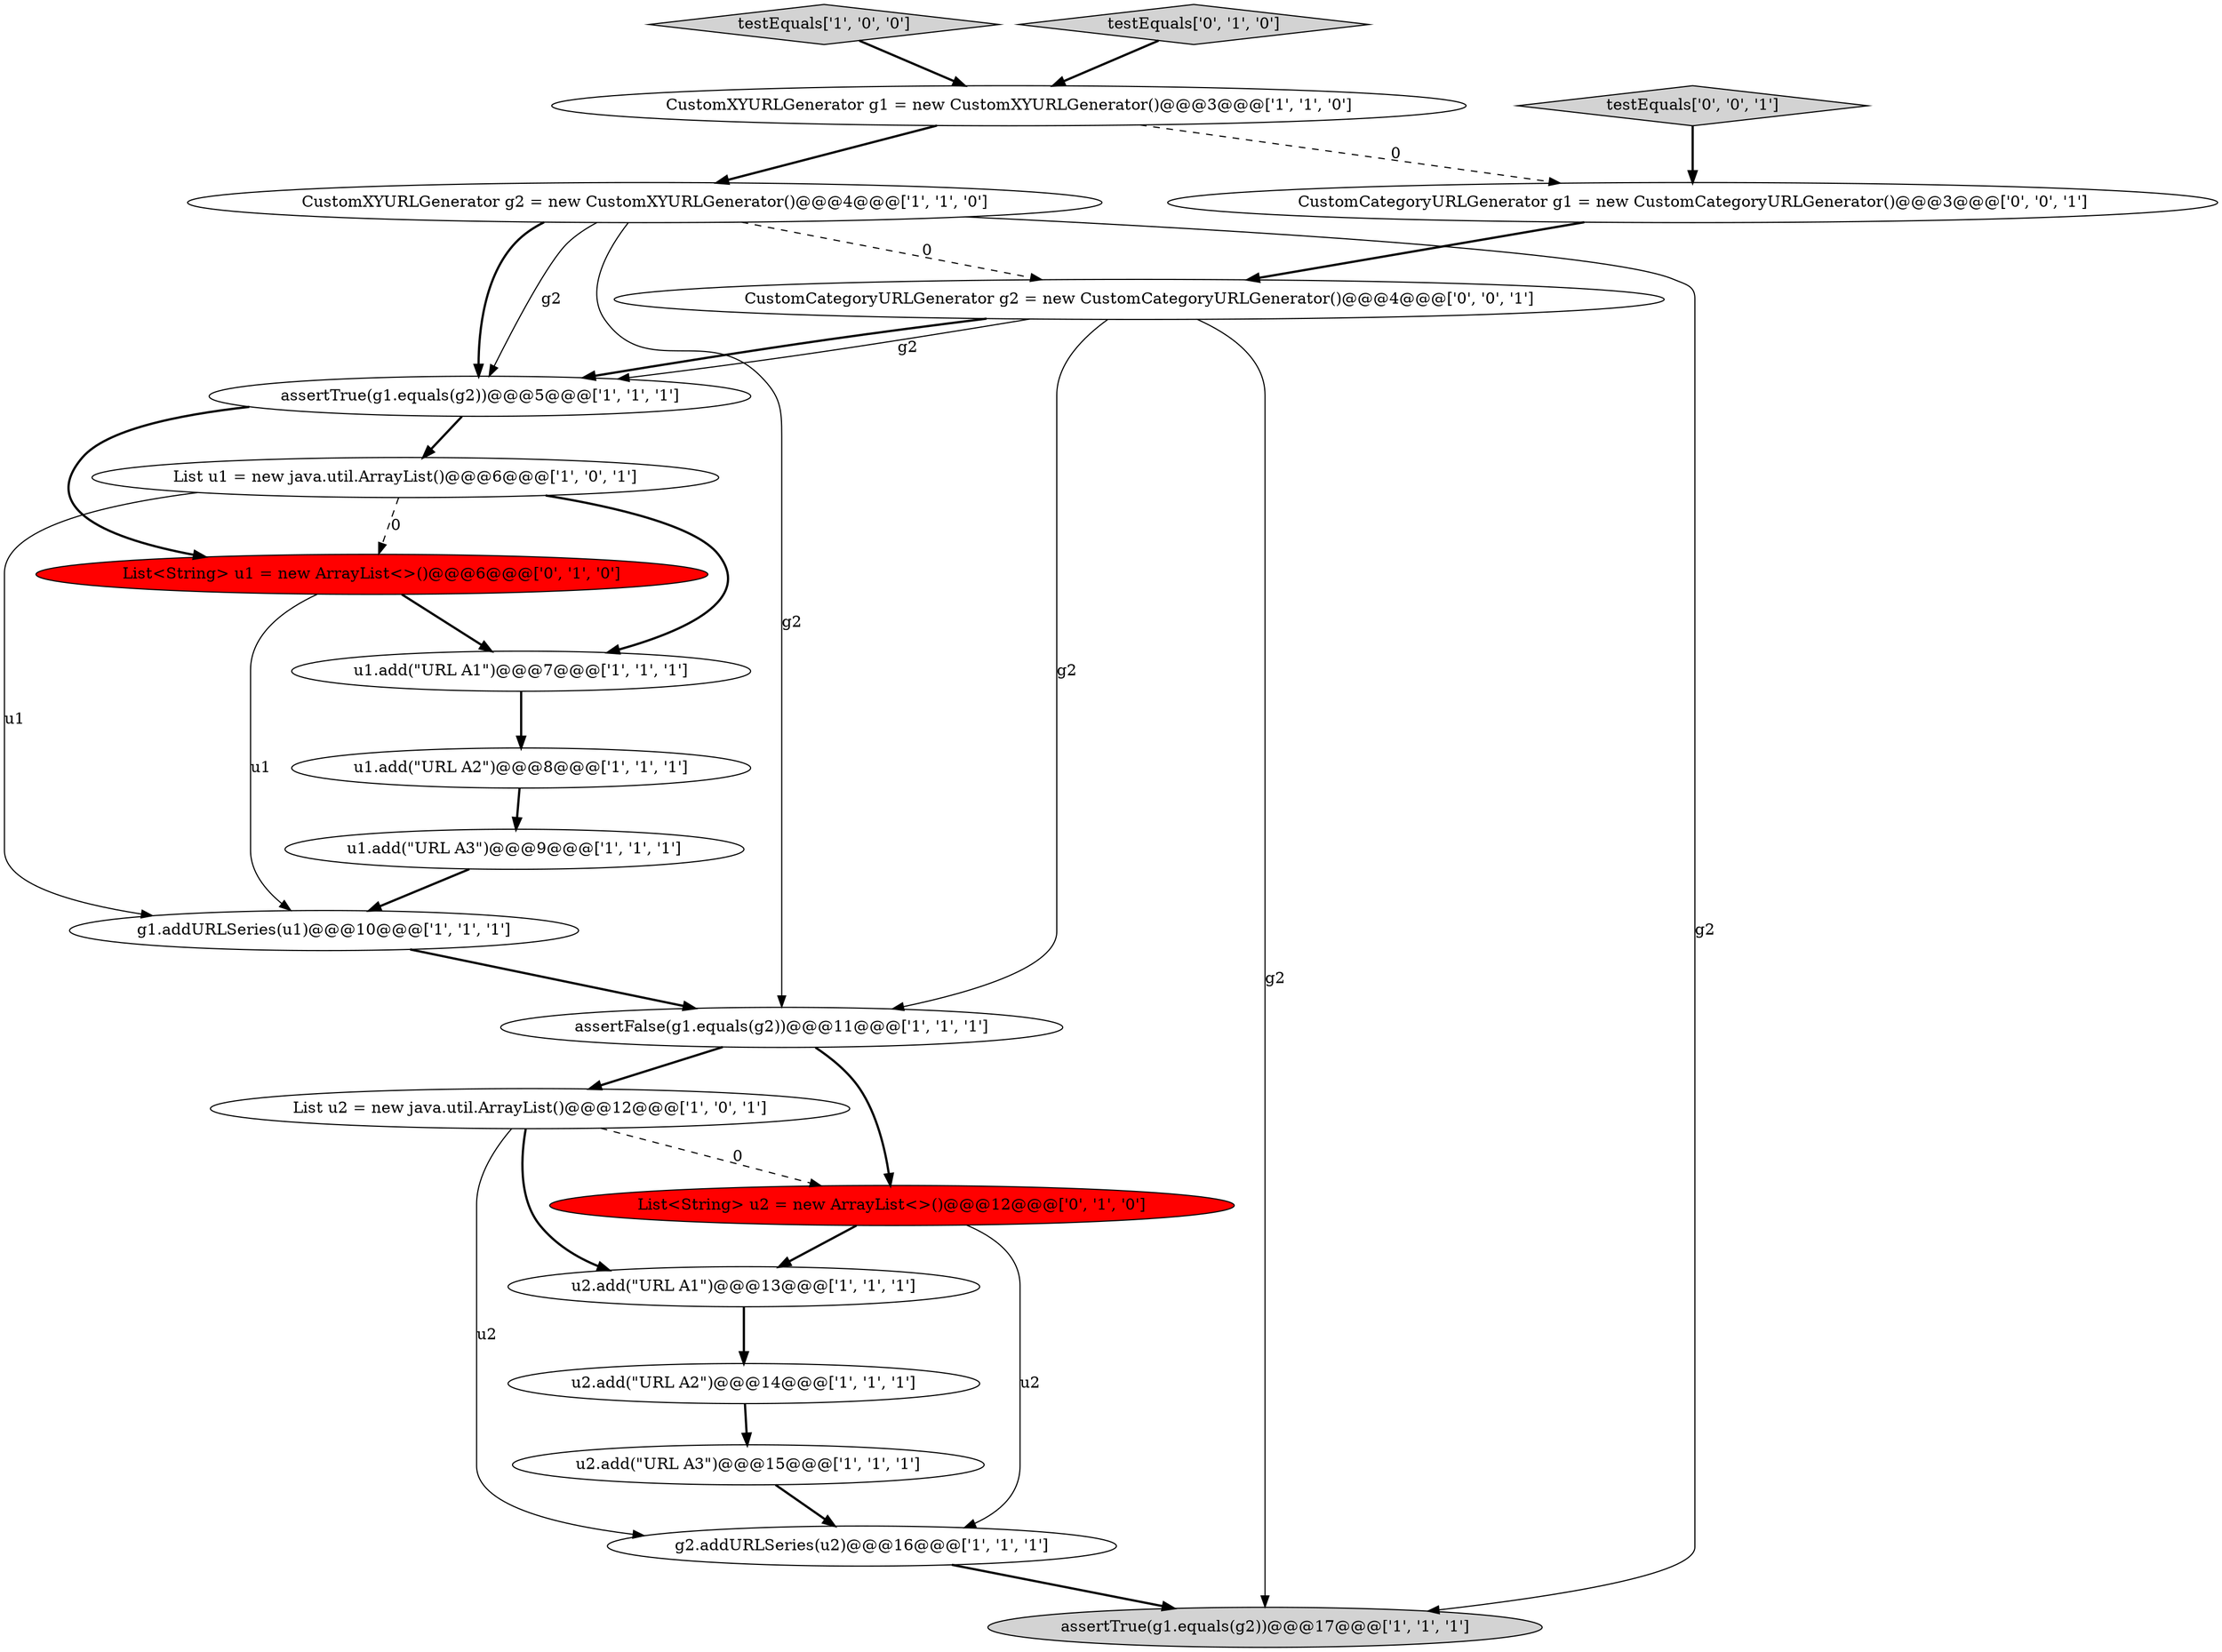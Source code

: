 digraph {
10 [style = filled, label = "CustomXYURLGenerator g1 = new CustomXYURLGenerator()@@@3@@@['1', '1', '0']", fillcolor = white, shape = ellipse image = "AAA0AAABBB1BBB"];
2 [style = filled, label = "u1.add(\"URL A3\")@@@9@@@['1', '1', '1']", fillcolor = white, shape = ellipse image = "AAA0AAABBB1BBB"];
8 [style = filled, label = "u2.add(\"URL A2\")@@@14@@@['1', '1', '1']", fillcolor = white, shape = ellipse image = "AAA0AAABBB1BBB"];
7 [style = filled, label = "assertTrue(g1.equals(g2))@@@17@@@['1', '1', '1']", fillcolor = lightgray, shape = ellipse image = "AAA0AAABBB1BBB"];
19 [style = filled, label = "CustomCategoryURLGenerator g1 = new CustomCategoryURLGenerator()@@@3@@@['0', '0', '1']", fillcolor = white, shape = ellipse image = "AAA0AAABBB3BBB"];
0 [style = filled, label = "assertFalse(g1.equals(g2))@@@11@@@['1', '1', '1']", fillcolor = white, shape = ellipse image = "AAA0AAABBB1BBB"];
21 [style = filled, label = "CustomCategoryURLGenerator g2 = new CustomCategoryURLGenerator()@@@4@@@['0', '0', '1']", fillcolor = white, shape = ellipse image = "AAA0AAABBB3BBB"];
1 [style = filled, label = "u2.add(\"URL A3\")@@@15@@@['1', '1', '1']", fillcolor = white, shape = ellipse image = "AAA0AAABBB1BBB"];
20 [style = filled, label = "testEquals['0', '0', '1']", fillcolor = lightgray, shape = diamond image = "AAA0AAABBB3BBB"];
9 [style = filled, label = "u1.add(\"URL A1\")@@@7@@@['1', '1', '1']", fillcolor = white, shape = ellipse image = "AAA0AAABBB1BBB"];
15 [style = filled, label = "testEquals['1', '0', '0']", fillcolor = lightgray, shape = diamond image = "AAA0AAABBB1BBB"];
12 [style = filled, label = "assertTrue(g1.equals(g2))@@@5@@@['1', '1', '1']", fillcolor = white, shape = ellipse image = "AAA0AAABBB1BBB"];
3 [style = filled, label = "List u2 = new java.util.ArrayList()@@@12@@@['1', '0', '1']", fillcolor = white, shape = ellipse image = "AAA0AAABBB1BBB"];
11 [style = filled, label = "CustomXYURLGenerator g2 = new CustomXYURLGenerator()@@@4@@@['1', '1', '0']", fillcolor = white, shape = ellipse image = "AAA0AAABBB1BBB"];
17 [style = filled, label = "List<String> u1 = new ArrayList<>()@@@6@@@['0', '1', '0']", fillcolor = red, shape = ellipse image = "AAA1AAABBB2BBB"];
4 [style = filled, label = "List u1 = new java.util.ArrayList()@@@6@@@['1', '0', '1']", fillcolor = white, shape = ellipse image = "AAA0AAABBB1BBB"];
6 [style = filled, label = "g1.addURLSeries(u1)@@@10@@@['1', '1', '1']", fillcolor = white, shape = ellipse image = "AAA0AAABBB1BBB"];
13 [style = filled, label = "u2.add(\"URL A1\")@@@13@@@['1', '1', '1']", fillcolor = white, shape = ellipse image = "AAA0AAABBB1BBB"];
16 [style = filled, label = "List<String> u2 = new ArrayList<>()@@@12@@@['0', '1', '0']", fillcolor = red, shape = ellipse image = "AAA1AAABBB2BBB"];
5 [style = filled, label = "g2.addURLSeries(u2)@@@16@@@['1', '1', '1']", fillcolor = white, shape = ellipse image = "AAA0AAABBB1BBB"];
18 [style = filled, label = "testEquals['0', '1', '0']", fillcolor = lightgray, shape = diamond image = "AAA0AAABBB2BBB"];
14 [style = filled, label = "u1.add(\"URL A2\")@@@8@@@['1', '1', '1']", fillcolor = white, shape = ellipse image = "AAA0AAABBB1BBB"];
1->5 [style = bold, label=""];
0->3 [style = bold, label=""];
4->9 [style = bold, label=""];
0->16 [style = bold, label=""];
15->10 [style = bold, label=""];
16->13 [style = bold, label=""];
4->17 [style = dashed, label="0"];
21->7 [style = solid, label="g2"];
2->6 [style = bold, label=""];
10->19 [style = dashed, label="0"];
17->9 [style = bold, label=""];
12->17 [style = bold, label=""];
17->6 [style = solid, label="u1"];
3->5 [style = solid, label="u2"];
11->12 [style = bold, label=""];
6->0 [style = bold, label=""];
11->12 [style = solid, label="g2"];
21->12 [style = bold, label=""];
8->1 [style = bold, label=""];
18->10 [style = bold, label=""];
12->4 [style = bold, label=""];
21->12 [style = solid, label="g2"];
11->7 [style = solid, label="g2"];
9->14 [style = bold, label=""];
3->13 [style = bold, label=""];
5->7 [style = bold, label=""];
16->5 [style = solid, label="u2"];
4->6 [style = solid, label="u1"];
14->2 [style = bold, label=""];
13->8 [style = bold, label=""];
11->0 [style = solid, label="g2"];
20->19 [style = bold, label=""];
11->21 [style = dashed, label="0"];
21->0 [style = solid, label="g2"];
3->16 [style = dashed, label="0"];
10->11 [style = bold, label=""];
19->21 [style = bold, label=""];
}
